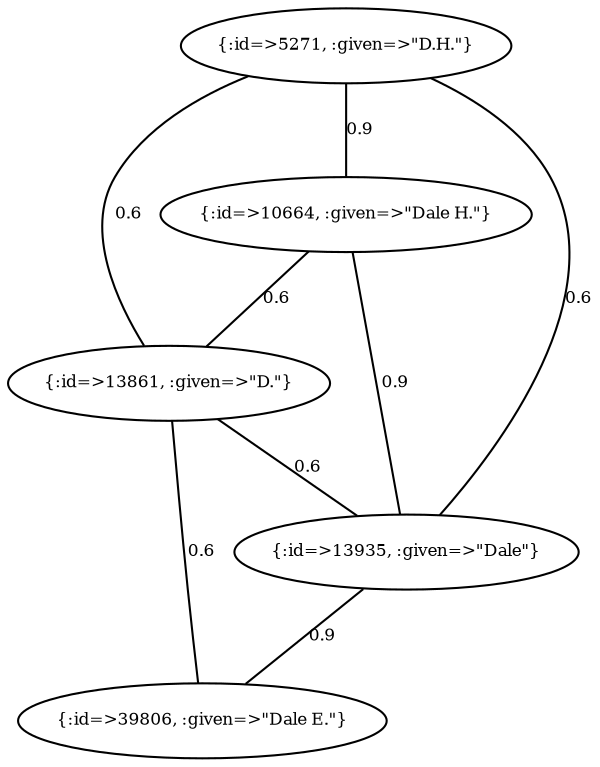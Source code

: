 graph Collector__WeightedGraph {
    "{:id=>5271, :given=>\"D.H.\"}" [
        fontsize = 8,
        label = "{:id=>5271, :given=>\"D.H.\"}"
    ]

    "{:id=>10664, :given=>\"Dale H.\"}" [
        fontsize = 8,
        label = "{:id=>10664, :given=>\"Dale H.\"}"
    ]

    "{:id=>13861, :given=>\"D.\"}" [
        fontsize = 8,
        label = "{:id=>13861, :given=>\"D.\"}"
    ]

    "{:id=>13935, :given=>\"Dale\"}" [
        fontsize = 8,
        label = "{:id=>13935, :given=>\"Dale\"}"
    ]

    "{:id=>39806, :given=>\"Dale E.\"}" [
        fontsize = 8,
        label = "{:id=>39806, :given=>\"Dale E.\"}"
    ]

    "{:id=>5271, :given=>\"D.H.\"}" -- "{:id=>10664, :given=>\"Dale H.\"}" [
        fontsize = 8,
        label = 0.9
    ]

    "{:id=>5271, :given=>\"D.H.\"}" -- "{:id=>13861, :given=>\"D.\"}" [
        fontsize = 8,
        label = 0.6
    ]

    "{:id=>5271, :given=>\"D.H.\"}" -- "{:id=>13935, :given=>\"Dale\"}" [
        fontsize = 8,
        label = 0.6
    ]

    "{:id=>10664, :given=>\"Dale H.\"}" -- "{:id=>13861, :given=>\"D.\"}" [
        fontsize = 8,
        label = 0.6
    ]

    "{:id=>10664, :given=>\"Dale H.\"}" -- "{:id=>13935, :given=>\"Dale\"}" [
        fontsize = 8,
        label = 0.9
    ]

    "{:id=>13861, :given=>\"D.\"}" -- "{:id=>13935, :given=>\"Dale\"}" [
        fontsize = 8,
        label = 0.6
    ]

    "{:id=>13861, :given=>\"D.\"}" -- "{:id=>39806, :given=>\"Dale E.\"}" [
        fontsize = 8,
        label = 0.6
    ]

    "{:id=>13935, :given=>\"Dale\"}" -- "{:id=>39806, :given=>\"Dale E.\"}" [
        fontsize = 8,
        label = 0.9
    ]
}
